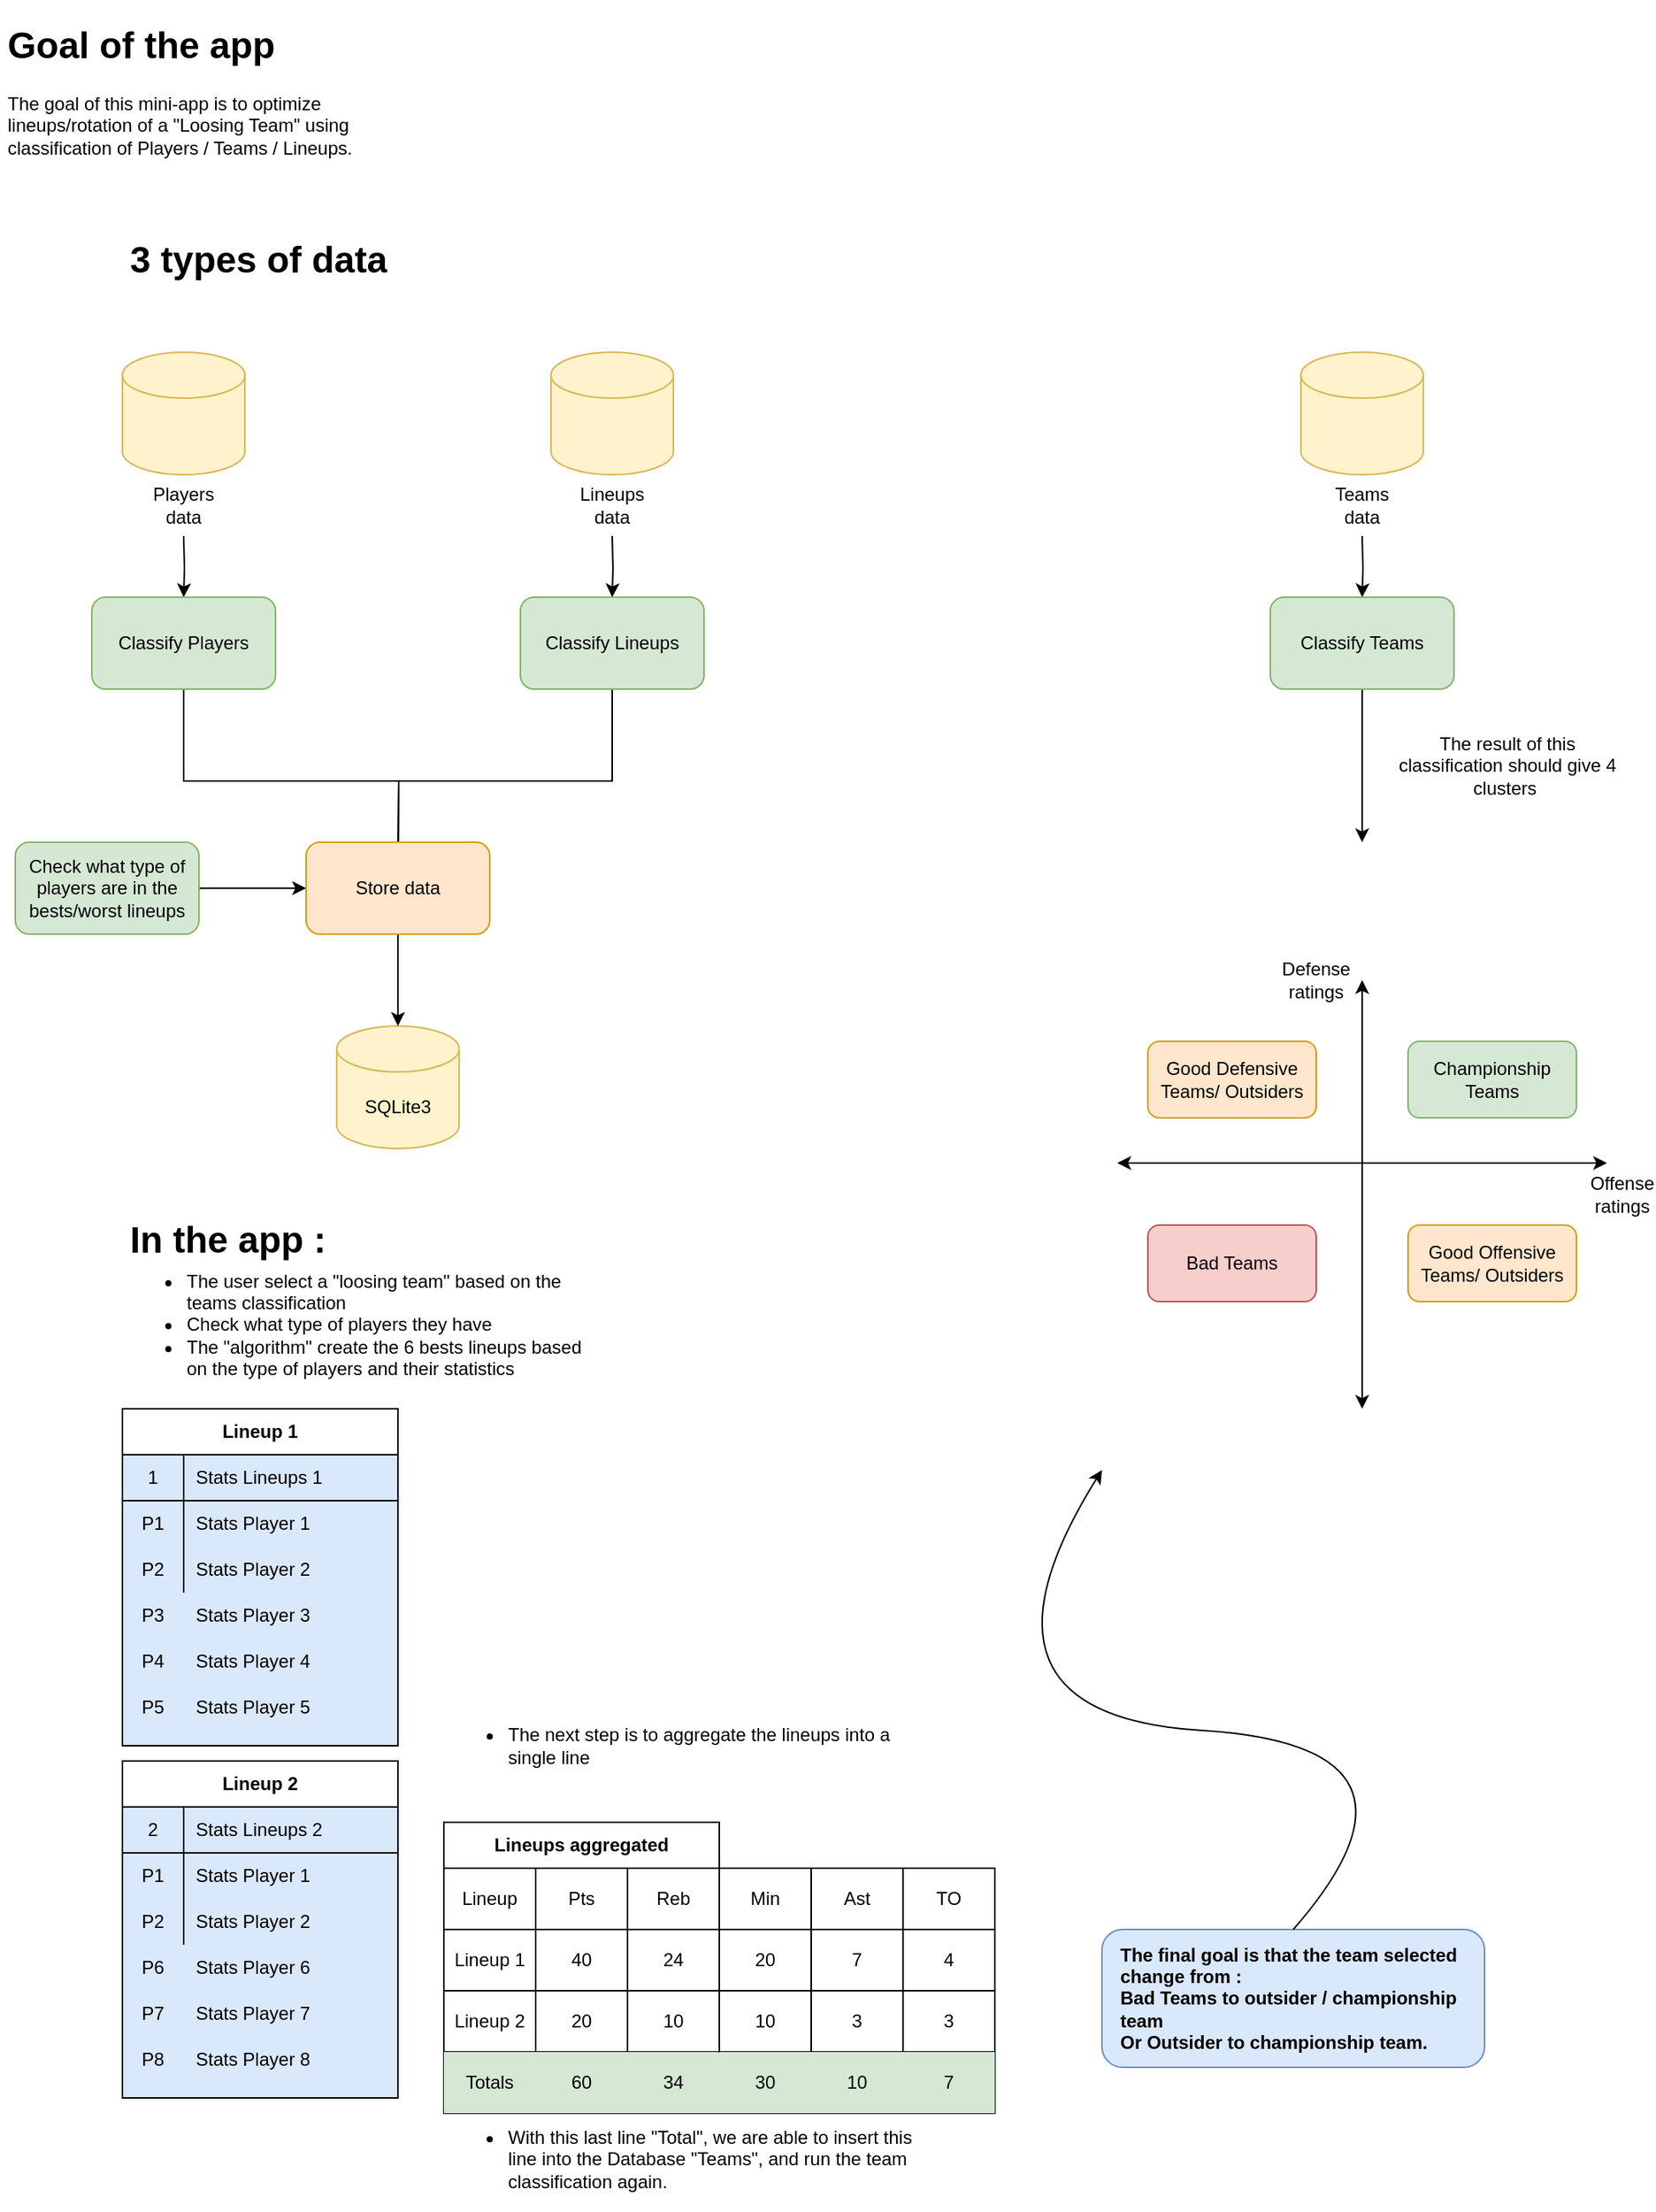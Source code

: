 <mxfile version="14.2.7" type="device"><diagram id="3CG7DdActpIansxREfhg" name="Page-1"><mxGraphModel dx="981" dy="1648" grid="1" gridSize="10" guides="1" tooltips="1" connect="1" arrows="1" fold="1" page="1" pageScale="1" pageWidth="850" pageHeight="1100" math="0" shadow="0"><root><mxCell id="0"/><mxCell id="1" parent="0"/><mxCell id="3zLRNv8hYTH7KQOpzK_3-128" value="" style="rounded=0;whiteSpace=wrap;html=1;" vertex="1" parent="1"><mxGeometry x="290" y="1310" width="360" height="40" as="geometry"/></mxCell><mxCell id="3zLRNv8hYTH7KQOpzK_3-3" value="&lt;h1&gt;Goal of the app&lt;/h1&gt;&lt;p&gt;The goal of this mini-app is to optimize lineups/rotation of a &quot;Loosing Team&quot; using classification of Players / Teams / Lineups.&amp;nbsp;&lt;/p&gt;&lt;span style=&quot;color: rgba(0 , 0 , 0 , 0) ; font-family: monospace ; font-size: 0px&quot;&gt;%3CmxGraphModel%3E%3Croot%3E%3CmxCell%20id%3D%220%22%2F%3E%3CmxCell%20id%3D%221%22%20parent%3D%220%22%2F%3E%3CmxCell%20id%3D%222%22%20value%3D%22%26lt%3Bb%26gt%3B1%26lt%3B%2Fb%26gt%3B%22%20style%3D%22ellipse%3BwhiteSpace%3Dwrap%3Bhtml%3D1%3Baspect%3Dfixed%3B%22%20vertex%3D%221%22%20parent%3D%221%22%3E%3CmxGeometry%20x%3D%22610%22%20y%3D%22670%22%20width%3D%2230%22%20height%3D%2230%22%20as%3D%22geometry%22%2F%3E%3C%2FmxCell%3E%3C%2Froot%3E%3C%2FmxGraphModel%3E&lt;/span&gt;&lt;p&gt;&amp;nbsp;&lt;/p&gt;" style="text;html=1;strokeColor=none;fillColor=none;spacing=5;spacingTop=-20;whiteSpace=wrap;overflow=hidden;rounded=0;" vertex="1" parent="1"><mxGeometry y="-20" width="260" height="130" as="geometry"/></mxCell><mxCell id="3zLRNv8hYTH7KQOpzK_3-4" value="&lt;h1&gt;3 types of data&lt;/h1&gt;&lt;p&gt;&lt;br&gt;&lt;/p&gt;" style="text;html=1;strokeColor=none;fillColor=none;spacing=5;spacingTop=-20;whiteSpace=wrap;overflow=hidden;rounded=0;" vertex="1" parent="1"><mxGeometry x="80" y="120" width="190" height="40" as="geometry"/></mxCell><mxCell id="3zLRNv8hYTH7KQOpzK_3-5" value="" style="shape=cylinder3;whiteSpace=wrap;html=1;boundedLbl=1;backgroundOutline=1;size=15;fillColor=#fff2cc;strokeColor=#d6b656;" vertex="1" parent="1"><mxGeometry x="80" y="200" width="80" height="80" as="geometry"/></mxCell><mxCell id="3zLRNv8hYTH7KQOpzK_3-6" value="" style="shape=cylinder3;whiteSpace=wrap;html=1;boundedLbl=1;backgroundOutline=1;size=15;fillColor=#fff2cc;strokeColor=#d6b656;" vertex="1" parent="1"><mxGeometry x="850" y="200" width="80" height="80" as="geometry"/></mxCell><mxCell id="3zLRNv8hYTH7KQOpzK_3-7" value="" style="shape=cylinder3;whiteSpace=wrap;html=1;boundedLbl=1;backgroundOutline=1;size=15;fillColor=#fff2cc;strokeColor=#d6b656;" vertex="1" parent="1"><mxGeometry x="360" y="200" width="80" height="80" as="geometry"/></mxCell><mxCell id="3zLRNv8hYTH7KQOpzK_3-23" style="edgeStyle=orthogonalEdgeStyle;rounded=0;orthogonalLoop=1;jettySize=auto;html=1;entryX=0.5;entryY=0;entryDx=0;entryDy=0;" edge="1" parent="1" target="3zLRNv8hYTH7KQOpzK_3-17"><mxGeometry relative="1" as="geometry"><mxPoint x="120" y="320" as="sourcePoint"/></mxGeometry></mxCell><mxCell id="3zLRNv8hYTH7KQOpzK_3-9" value="Players data" style="text;html=1;strokeColor=none;fillColor=none;align=center;verticalAlign=middle;whiteSpace=wrap;rounded=0;" vertex="1" parent="1"><mxGeometry x="100" y="290" width="40" height="20" as="geometry"/></mxCell><mxCell id="3zLRNv8hYTH7KQOpzK_3-10" value="Lineups data" style="text;html=1;strokeColor=none;fillColor=none;align=center;verticalAlign=middle;whiteSpace=wrap;rounded=0;" vertex="1" parent="1"><mxGeometry x="380" y="290" width="40" height="20" as="geometry"/></mxCell><mxCell id="3zLRNv8hYTH7KQOpzK_3-24" style="edgeStyle=orthogonalEdgeStyle;rounded=0;orthogonalLoop=1;jettySize=auto;html=1;entryX=0.5;entryY=0;entryDx=0;entryDy=0;" edge="1" parent="1" target="3zLRNv8hYTH7KQOpzK_3-18"><mxGeometry relative="1" as="geometry"><mxPoint x="890" y="320" as="sourcePoint"/></mxGeometry></mxCell><mxCell id="3zLRNv8hYTH7KQOpzK_3-11" value="Teams data" style="text;html=1;strokeColor=none;fillColor=none;align=center;verticalAlign=middle;whiteSpace=wrap;rounded=0;" vertex="1" parent="1"><mxGeometry x="870" y="290" width="40" height="20" as="geometry"/></mxCell><mxCell id="3zLRNv8hYTH7KQOpzK_3-15" style="edgeStyle=orthogonalEdgeStyle;rounded=0;orthogonalLoop=1;jettySize=auto;html=1;entryX=0.5;entryY=0;entryDx=0;entryDy=0;" edge="1" parent="1" target="3zLRNv8hYTH7KQOpzK_3-19"><mxGeometry relative="1" as="geometry"><mxPoint x="399.5" y="480" as="targetPoint"/><mxPoint x="400" y="320" as="sourcePoint"/><Array as="points"/></mxGeometry></mxCell><mxCell id="3zLRNv8hYTH7KQOpzK_3-20" style="edgeStyle=orthogonalEdgeStyle;rounded=0;orthogonalLoop=1;jettySize=auto;html=1;exitX=0.5;exitY=1;exitDx=0;exitDy=0;" edge="1" parent="1" source="3zLRNv8hYTH7KQOpzK_3-17"><mxGeometry relative="1" as="geometry"><mxPoint x="260" y="540" as="targetPoint"/></mxGeometry></mxCell><mxCell id="3zLRNv8hYTH7KQOpzK_3-17" value="Classify Players" style="rounded=1;whiteSpace=wrap;html=1;fillColor=#d5e8d4;strokeColor=#82b366;" vertex="1" parent="1"><mxGeometry x="60" y="360" width="120" height="60" as="geometry"/></mxCell><mxCell id="3zLRNv8hYTH7KQOpzK_3-133" style="edgeStyle=orthogonalEdgeStyle;rounded=0;orthogonalLoop=1;jettySize=auto;html=1;exitX=0.5;exitY=1;exitDx=0;exitDy=0;" edge="1" parent="1" source="3zLRNv8hYTH7KQOpzK_3-18"><mxGeometry relative="1" as="geometry"><mxPoint x="890" y="520" as="targetPoint"/></mxGeometry></mxCell><mxCell id="3zLRNv8hYTH7KQOpzK_3-18" value="Classify Teams" style="rounded=1;whiteSpace=wrap;html=1;fillColor=#d5e8d4;strokeColor=#82b366;" vertex="1" parent="1"><mxGeometry x="830" y="360" width="120" height="60" as="geometry"/></mxCell><mxCell id="3zLRNv8hYTH7KQOpzK_3-21" style="edgeStyle=orthogonalEdgeStyle;rounded=0;orthogonalLoop=1;jettySize=auto;html=1;exitX=0.5;exitY=1;exitDx=0;exitDy=0;" edge="1" parent="1" source="3zLRNv8hYTH7KQOpzK_3-19"><mxGeometry relative="1" as="geometry"><mxPoint x="260" y="540" as="targetPoint"/></mxGeometry></mxCell><mxCell id="3zLRNv8hYTH7KQOpzK_3-19" value="Classify Lineups" style="rounded=1;whiteSpace=wrap;html=1;fillColor=#d5e8d4;strokeColor=#82b366;" vertex="1" parent="1"><mxGeometry x="340" y="360" width="120" height="60" as="geometry"/></mxCell><mxCell id="3zLRNv8hYTH7KQOpzK_3-132" style="edgeStyle=orthogonalEdgeStyle;rounded=0;orthogonalLoop=1;jettySize=auto;html=1;exitX=1;exitY=0.5;exitDx=0;exitDy=0;entryX=0;entryY=0.5;entryDx=0;entryDy=0;" edge="1" parent="1" source="3zLRNv8hYTH7KQOpzK_3-22" target="3zLRNv8hYTH7KQOpzK_3-28"><mxGeometry relative="1" as="geometry"><mxPoint x="190" y="570" as="targetPoint"/></mxGeometry></mxCell><mxCell id="3zLRNv8hYTH7KQOpzK_3-22" value="Check what type of players are in the bests/worst lineups" style="rounded=1;whiteSpace=wrap;html=1;fillColor=#d5e8d4;strokeColor=#82b366;" vertex="1" parent="1"><mxGeometry x="10" y="520" width="120" height="60" as="geometry"/></mxCell><mxCell id="3zLRNv8hYTH7KQOpzK_3-26" value="SQLite3" style="shape=cylinder3;whiteSpace=wrap;html=1;boundedLbl=1;backgroundOutline=1;size=15;fillColor=#fff2cc;strokeColor=#d6b656;" vertex="1" parent="1"><mxGeometry x="220" y="640" width="80" height="80" as="geometry"/></mxCell><mxCell id="3zLRNv8hYTH7KQOpzK_3-29" style="edgeStyle=orthogonalEdgeStyle;rounded=0;orthogonalLoop=1;jettySize=auto;html=1;exitX=0.5;exitY=1;exitDx=0;exitDy=0;entryX=0.5;entryY=0;entryDx=0;entryDy=0;entryPerimeter=0;" edge="1" parent="1" source="3zLRNv8hYTH7KQOpzK_3-28" target="3zLRNv8hYTH7KQOpzK_3-26"><mxGeometry relative="1" as="geometry"/></mxCell><mxCell id="3zLRNv8hYTH7KQOpzK_3-28" value="Store data" style="rounded=1;whiteSpace=wrap;html=1;fillColor=#ffe6cc;strokeColor=#d79b00;" vertex="1" parent="1"><mxGeometry x="200" y="520" width="120" height="60" as="geometry"/></mxCell><mxCell id="3zLRNv8hYTH7KQOpzK_3-30" value="&lt;h1&gt;In the app :&lt;/h1&gt;" style="text;html=1;strokeColor=none;fillColor=none;spacing=5;spacingTop=-20;whiteSpace=wrap;overflow=hidden;rounded=0;" vertex="1" parent="1"><mxGeometry x="80" y="760" width="190" height="40" as="geometry"/></mxCell><mxCell id="3zLRNv8hYTH7KQOpzK_3-31" value="&lt;ul&gt;&lt;li&gt;The user select a &quot;loosing team&quot; based on the teams classification&lt;/li&gt;&lt;li&gt;Check what type of players they have&lt;/li&gt;&lt;li&gt;The &quot;algorithm&quot; create the 6 bests lineups based on the type of players and their statistics&lt;/li&gt;&lt;/ul&gt;" style="text;html=1;strokeColor=none;fillColor=none;align=left;verticalAlign=middle;whiteSpace=wrap;rounded=0;" vertex="1" parent="1"><mxGeometry x="80" y="790" width="310" height="90" as="geometry"/></mxCell><mxCell id="3zLRNv8hYTH7KQOpzK_3-85" value="" style="group;fillColor=#dae8fc;strokeColor=#6c8ebf;" vertex="1" connectable="0" parent="1"><mxGeometry x="80" y="1120" width="180" height="220" as="geometry"/></mxCell><mxCell id="3zLRNv8hYTH7KQOpzK_3-72" value="&lt;span&gt;Lineup 2&lt;/span&gt;" style="shape=table;html=1;whiteSpace=wrap;startSize=30;container=1;collapsible=0;childLayout=tableLayout;fixedRows=1;rowLines=0;fontStyle=1;align=center;" vertex="1" parent="3zLRNv8hYTH7KQOpzK_3-85"><mxGeometry width="180" height="220" as="geometry"/></mxCell><mxCell id="3zLRNv8hYTH7KQOpzK_3-73" value="" style="shape=partialRectangle;html=1;whiteSpace=wrap;collapsible=0;dropTarget=0;pointerEvents=0;fillColor=none;top=0;left=0;bottom=1;right=0;points=[[0,0.5],[1,0.5]];portConstraint=eastwest;" vertex="1" parent="3zLRNv8hYTH7KQOpzK_3-72"><mxGeometry y="30" width="180" height="30" as="geometry"/></mxCell><mxCell id="3zLRNv8hYTH7KQOpzK_3-74" value="2" style="shape=partialRectangle;html=1;whiteSpace=wrap;connectable=0;fillColor=none;top=0;left=0;bottom=0;right=0;overflow=hidden;" vertex="1" parent="3zLRNv8hYTH7KQOpzK_3-73"><mxGeometry width="40" height="30" as="geometry"/></mxCell><mxCell id="3zLRNv8hYTH7KQOpzK_3-75" value="Stats Lineups 2" style="shape=partialRectangle;html=1;whiteSpace=wrap;connectable=0;fillColor=none;top=0;left=0;bottom=0;right=0;align=left;spacingLeft=6;overflow=hidden;" vertex="1" parent="3zLRNv8hYTH7KQOpzK_3-73"><mxGeometry x="40" width="140" height="30" as="geometry"/></mxCell><mxCell id="3zLRNv8hYTH7KQOpzK_3-76" value="" style="shape=partialRectangle;html=1;whiteSpace=wrap;collapsible=0;dropTarget=0;pointerEvents=0;fillColor=none;top=0;left=0;bottom=0;right=0;points=[[0,0.5],[1,0.5]];portConstraint=eastwest;" vertex="1" parent="3zLRNv8hYTH7KQOpzK_3-72"><mxGeometry y="60" width="180" height="30" as="geometry"/></mxCell><mxCell id="3zLRNv8hYTH7KQOpzK_3-77" value="P1" style="shape=partialRectangle;html=1;whiteSpace=wrap;connectable=0;fillColor=none;top=0;left=0;bottom=0;right=0;overflow=hidden;" vertex="1" parent="3zLRNv8hYTH7KQOpzK_3-76"><mxGeometry width="40" height="30" as="geometry"/></mxCell><mxCell id="3zLRNv8hYTH7KQOpzK_3-78" value="Stats Player 1" style="shape=partialRectangle;html=1;whiteSpace=wrap;connectable=0;fillColor=none;top=0;left=0;bottom=0;right=0;align=left;spacingLeft=6;overflow=hidden;" vertex="1" parent="3zLRNv8hYTH7KQOpzK_3-76"><mxGeometry x="40" width="140" height="30" as="geometry"/></mxCell><mxCell id="3zLRNv8hYTH7KQOpzK_3-79" value="" style="shape=partialRectangle;html=1;whiteSpace=wrap;collapsible=0;dropTarget=0;pointerEvents=0;fillColor=none;top=0;left=0;bottom=0;right=0;points=[[0,0.5],[1,0.5]];portConstraint=eastwest;" vertex="1" parent="3zLRNv8hYTH7KQOpzK_3-72"><mxGeometry y="90" width="180" height="30" as="geometry"/></mxCell><mxCell id="3zLRNv8hYTH7KQOpzK_3-80" value="P2" style="shape=partialRectangle;html=1;whiteSpace=wrap;connectable=0;fillColor=none;top=0;left=0;bottom=0;right=0;overflow=hidden;" vertex="1" parent="3zLRNv8hYTH7KQOpzK_3-79"><mxGeometry width="40" height="30" as="geometry"/></mxCell><mxCell id="3zLRNv8hYTH7KQOpzK_3-81" value="Stats Player 2" style="shape=partialRectangle;html=1;whiteSpace=wrap;connectable=0;fillColor=none;top=0;left=0;bottom=0;right=0;align=left;spacingLeft=6;overflow=hidden;" vertex="1" parent="3zLRNv8hYTH7KQOpzK_3-79"><mxGeometry x="40" width="140" height="30" as="geometry"/></mxCell><mxCell id="3zLRNv8hYTH7KQOpzK_3-82" value="P6" style="shape=partialRectangle;html=1;whiteSpace=wrap;connectable=0;fillColor=none;top=0;left=0;bottom=0;right=0;overflow=hidden;" vertex="1" parent="3zLRNv8hYTH7KQOpzK_3-85"><mxGeometry y="120" width="40" height="30" as="geometry"/></mxCell><mxCell id="3zLRNv8hYTH7KQOpzK_3-83" value="P7" style="shape=partialRectangle;html=1;whiteSpace=wrap;connectable=0;fillColor=none;top=0;left=0;bottom=0;right=0;overflow=hidden;" vertex="1" parent="3zLRNv8hYTH7KQOpzK_3-85"><mxGeometry y="150" width="40" height="30" as="geometry"/></mxCell><mxCell id="3zLRNv8hYTH7KQOpzK_3-84" value="P8" style="shape=partialRectangle;html=1;whiteSpace=wrap;connectable=0;fillColor=none;top=0;left=0;bottom=0;right=0;overflow=hidden;" vertex="1" parent="3zLRNv8hYTH7KQOpzK_3-85"><mxGeometry y="180" width="40" height="30" as="geometry"/></mxCell><mxCell id="3zLRNv8hYTH7KQOpzK_3-88" value="Stats Player 8" style="shape=partialRectangle;html=1;whiteSpace=wrap;connectable=0;fillColor=none;top=0;left=0;bottom=0;right=0;align=left;spacingLeft=6;overflow=hidden;" vertex="1" parent="3zLRNv8hYTH7KQOpzK_3-85"><mxGeometry x="40" y="180" width="140" height="30" as="geometry"/></mxCell><mxCell id="3zLRNv8hYTH7KQOpzK_3-87" value="Stats Player 7" style="shape=partialRectangle;html=1;whiteSpace=wrap;connectable=0;fillColor=none;top=0;left=0;bottom=0;right=0;align=left;spacingLeft=6;overflow=hidden;" vertex="1" parent="3zLRNv8hYTH7KQOpzK_3-85"><mxGeometry x="40" y="150" width="140" height="30" as="geometry"/></mxCell><mxCell id="3zLRNv8hYTH7KQOpzK_3-86" value="Stats Player 6" style="shape=partialRectangle;html=1;whiteSpace=wrap;connectable=0;fillColor=none;top=0;left=0;bottom=0;right=0;align=left;spacingLeft=6;overflow=hidden;" vertex="1" parent="3zLRNv8hYTH7KQOpzK_3-85"><mxGeometry x="40" y="120" width="140" height="30" as="geometry"/></mxCell><mxCell id="3zLRNv8hYTH7KQOpzK_3-89" value="" style="group;fillColor=#dae8fc;strokeColor=#6c8ebf;" vertex="1" connectable="0" parent="1"><mxGeometry x="80" y="890" width="180" height="220" as="geometry"/></mxCell><mxCell id="3zLRNv8hYTH7KQOpzK_3-32" value="Lineup 1" style="shape=table;html=1;whiteSpace=wrap;startSize=30;container=1;collapsible=0;childLayout=tableLayout;fixedRows=1;rowLines=0;fontStyle=1;align=center;" vertex="1" parent="3zLRNv8hYTH7KQOpzK_3-89"><mxGeometry width="180" height="220" as="geometry"/></mxCell><mxCell id="3zLRNv8hYTH7KQOpzK_3-33" value="" style="shape=partialRectangle;html=1;whiteSpace=wrap;collapsible=0;dropTarget=0;pointerEvents=0;fillColor=none;top=0;left=0;bottom=1;right=0;points=[[0,0.5],[1,0.5]];portConstraint=eastwest;" vertex="1" parent="3zLRNv8hYTH7KQOpzK_3-32"><mxGeometry y="30" width="180" height="30" as="geometry"/></mxCell><mxCell id="3zLRNv8hYTH7KQOpzK_3-34" value="1" style="shape=partialRectangle;html=1;whiteSpace=wrap;connectable=0;fillColor=none;top=0;left=0;bottom=0;right=0;overflow=hidden;" vertex="1" parent="3zLRNv8hYTH7KQOpzK_3-33"><mxGeometry width="40" height="30" as="geometry"/></mxCell><mxCell id="3zLRNv8hYTH7KQOpzK_3-35" value="Stats Lineups 1" style="shape=partialRectangle;html=1;whiteSpace=wrap;connectable=0;fillColor=none;top=0;left=0;bottom=0;right=0;align=left;spacingLeft=6;overflow=hidden;" vertex="1" parent="3zLRNv8hYTH7KQOpzK_3-33"><mxGeometry x="40" width="140" height="30" as="geometry"/></mxCell><mxCell id="3zLRNv8hYTH7KQOpzK_3-36" value="" style="shape=partialRectangle;html=1;whiteSpace=wrap;collapsible=0;dropTarget=0;pointerEvents=0;fillColor=none;top=0;left=0;bottom=0;right=0;points=[[0,0.5],[1,0.5]];portConstraint=eastwest;" vertex="1" parent="3zLRNv8hYTH7KQOpzK_3-32"><mxGeometry y="60" width="180" height="30" as="geometry"/></mxCell><mxCell id="3zLRNv8hYTH7KQOpzK_3-37" value="P1" style="shape=partialRectangle;html=1;whiteSpace=wrap;connectable=0;fillColor=none;top=0;left=0;bottom=0;right=0;overflow=hidden;" vertex="1" parent="3zLRNv8hYTH7KQOpzK_3-36"><mxGeometry width="40" height="30" as="geometry"/></mxCell><mxCell id="3zLRNv8hYTH7KQOpzK_3-38" value="Stats Player 1" style="shape=partialRectangle;html=1;whiteSpace=wrap;connectable=0;fillColor=none;top=0;left=0;bottom=0;right=0;align=left;spacingLeft=6;overflow=hidden;" vertex="1" parent="3zLRNv8hYTH7KQOpzK_3-36"><mxGeometry x="40" width="140" height="30" as="geometry"/></mxCell><mxCell id="3zLRNv8hYTH7KQOpzK_3-39" value="" style="shape=partialRectangle;html=1;whiteSpace=wrap;collapsible=0;dropTarget=0;pointerEvents=0;fillColor=none;top=0;left=0;bottom=0;right=0;points=[[0,0.5],[1,0.5]];portConstraint=eastwest;" vertex="1" parent="3zLRNv8hYTH7KQOpzK_3-32"><mxGeometry y="90" width="180" height="30" as="geometry"/></mxCell><mxCell id="3zLRNv8hYTH7KQOpzK_3-40" value="P2" style="shape=partialRectangle;html=1;whiteSpace=wrap;connectable=0;fillColor=none;top=0;left=0;bottom=0;right=0;overflow=hidden;" vertex="1" parent="3zLRNv8hYTH7KQOpzK_3-39"><mxGeometry width="40" height="30" as="geometry"/></mxCell><mxCell id="3zLRNv8hYTH7KQOpzK_3-41" value="Stats Player 2" style="shape=partialRectangle;html=1;whiteSpace=wrap;connectable=0;fillColor=none;top=0;left=0;bottom=0;right=0;align=left;spacingLeft=6;overflow=hidden;" vertex="1" parent="3zLRNv8hYTH7KQOpzK_3-39"><mxGeometry x="40" width="140" height="30" as="geometry"/></mxCell><mxCell id="3zLRNv8hYTH7KQOpzK_3-45" value="" style="shape=partialRectangle;html=1;whiteSpace=wrap;collapsible=0;dropTarget=0;pointerEvents=0;fillColor=none;top=0;left=0;bottom=0;right=0;points=[[0,0.5],[1,0.5]];portConstraint=eastwest;" vertex="1" parent="3zLRNv8hYTH7KQOpzK_3-89"><mxGeometry y="120" width="180" height="30" as="geometry"/></mxCell><mxCell id="3zLRNv8hYTH7KQOpzK_3-46" value="P3" style="shape=partialRectangle;html=1;whiteSpace=wrap;connectable=0;fillColor=none;top=0;left=0;bottom=0;right=0;overflow=hidden;" vertex="1" parent="3zLRNv8hYTH7KQOpzK_3-45"><mxGeometry width="40" height="30" as="geometry"/></mxCell><mxCell id="3zLRNv8hYTH7KQOpzK_3-47" value="Stats Player 3" style="shape=partialRectangle;html=1;whiteSpace=wrap;connectable=0;fillColor=none;top=0;left=0;bottom=0;right=0;align=left;spacingLeft=6;overflow=hidden;" vertex="1" parent="3zLRNv8hYTH7KQOpzK_3-45"><mxGeometry x="40" width="140" height="30" as="geometry"/></mxCell><mxCell id="3zLRNv8hYTH7KQOpzK_3-48" value="" style="shape=partialRectangle;html=1;whiteSpace=wrap;collapsible=0;dropTarget=0;pointerEvents=0;fillColor=none;top=0;left=0;bottom=0;right=0;points=[[0,0.5],[1,0.5]];portConstraint=eastwest;" vertex="1" parent="3zLRNv8hYTH7KQOpzK_3-89"><mxGeometry y="150" width="180" height="30" as="geometry"/></mxCell><mxCell id="3zLRNv8hYTH7KQOpzK_3-49" value="P4" style="shape=partialRectangle;html=1;whiteSpace=wrap;connectable=0;fillColor=none;top=0;left=0;bottom=0;right=0;overflow=hidden;" vertex="1" parent="3zLRNv8hYTH7KQOpzK_3-48"><mxGeometry width="40" height="30" as="geometry"/></mxCell><mxCell id="3zLRNv8hYTH7KQOpzK_3-50" value="Stats Player 4" style="shape=partialRectangle;html=1;whiteSpace=wrap;connectable=0;fillColor=none;top=0;left=0;bottom=0;right=0;align=left;spacingLeft=6;overflow=hidden;" vertex="1" parent="3zLRNv8hYTH7KQOpzK_3-48"><mxGeometry x="40" width="140" height="30" as="geometry"/></mxCell><mxCell id="3zLRNv8hYTH7KQOpzK_3-51" value="" style="shape=partialRectangle;html=1;whiteSpace=wrap;collapsible=0;dropTarget=0;pointerEvents=0;fillColor=none;top=0;left=0;bottom=0;right=0;points=[[0,0.5],[1,0.5]];portConstraint=eastwest;" vertex="1" parent="3zLRNv8hYTH7KQOpzK_3-89"><mxGeometry y="180" width="180" height="30" as="geometry"/></mxCell><mxCell id="3zLRNv8hYTH7KQOpzK_3-52" value="P5" style="shape=partialRectangle;html=1;whiteSpace=wrap;connectable=0;fillColor=none;top=0;left=0;bottom=0;right=0;overflow=hidden;" vertex="1" parent="3zLRNv8hYTH7KQOpzK_3-51"><mxGeometry width="40" height="30" as="geometry"/></mxCell><mxCell id="3zLRNv8hYTH7KQOpzK_3-53" value="Stats Player 5" style="shape=partialRectangle;html=1;whiteSpace=wrap;connectable=0;fillColor=none;top=0;left=0;bottom=0;right=0;align=left;spacingLeft=6;overflow=hidden;" vertex="1" parent="3zLRNv8hYTH7KQOpzK_3-51"><mxGeometry x="40" width="140" height="30" as="geometry"/></mxCell><mxCell id="3zLRNv8hYTH7KQOpzK_3-90" value="Lineups aggregated" style="shape=table;html=1;whiteSpace=wrap;startSize=30;container=1;collapsible=0;childLayout=tableLayout;fontStyle=1;align=center;" vertex="1" parent="1"><mxGeometry x="290" y="1160" width="180" height="150" as="geometry"/></mxCell><mxCell id="3zLRNv8hYTH7KQOpzK_3-91" value="" style="shape=partialRectangle;html=1;whiteSpace=wrap;collapsible=0;dropTarget=0;pointerEvents=0;fillColor=none;top=0;left=0;bottom=0;right=0;points=[[0,0.5],[1,0.5]];portConstraint=eastwest;" vertex="1" parent="3zLRNv8hYTH7KQOpzK_3-90"><mxGeometry y="30" width="180" height="40" as="geometry"/></mxCell><mxCell id="3zLRNv8hYTH7KQOpzK_3-92" value="Lineup" style="shape=partialRectangle;html=1;whiteSpace=wrap;connectable=0;fillColor=none;top=0;left=0;bottom=0;right=0;overflow=hidden;" vertex="1" parent="3zLRNv8hYTH7KQOpzK_3-91"><mxGeometry width="60" height="40" as="geometry"/></mxCell><mxCell id="3zLRNv8hYTH7KQOpzK_3-93" value="Pts" style="shape=partialRectangle;html=1;whiteSpace=wrap;connectable=0;fillColor=none;top=0;left=0;bottom=0;right=0;overflow=hidden;" vertex="1" parent="3zLRNv8hYTH7KQOpzK_3-91"><mxGeometry x="60" width="60" height="40" as="geometry"/></mxCell><mxCell id="3zLRNv8hYTH7KQOpzK_3-94" value="Reb" style="shape=partialRectangle;html=1;whiteSpace=wrap;connectable=0;fillColor=none;top=0;left=0;bottom=0;right=0;overflow=hidden;" vertex="1" parent="3zLRNv8hYTH7KQOpzK_3-91"><mxGeometry x="120" width="60" height="40" as="geometry"/></mxCell><mxCell id="3zLRNv8hYTH7KQOpzK_3-95" value="" style="shape=partialRectangle;html=1;whiteSpace=wrap;collapsible=0;dropTarget=0;pointerEvents=0;fillColor=none;top=0;left=0;bottom=0;right=0;points=[[0,0.5],[1,0.5]];portConstraint=eastwest;" vertex="1" parent="3zLRNv8hYTH7KQOpzK_3-90"><mxGeometry y="70" width="180" height="40" as="geometry"/></mxCell><mxCell id="3zLRNv8hYTH7KQOpzK_3-96" value="Lineup 1" style="shape=partialRectangle;html=1;whiteSpace=wrap;connectable=0;fillColor=none;top=0;left=0;bottom=0;right=0;overflow=hidden;" vertex="1" parent="3zLRNv8hYTH7KQOpzK_3-95"><mxGeometry width="60" height="40" as="geometry"/></mxCell><mxCell id="3zLRNv8hYTH7KQOpzK_3-97" value="40" style="shape=partialRectangle;html=1;whiteSpace=wrap;connectable=0;fillColor=none;top=0;left=0;bottom=0;right=0;overflow=hidden;" vertex="1" parent="3zLRNv8hYTH7KQOpzK_3-95"><mxGeometry x="60" width="60" height="40" as="geometry"/></mxCell><mxCell id="3zLRNv8hYTH7KQOpzK_3-98" value="24" style="shape=partialRectangle;html=1;whiteSpace=wrap;connectable=0;fillColor=none;top=0;left=0;bottom=0;right=0;overflow=hidden;" vertex="1" parent="3zLRNv8hYTH7KQOpzK_3-95"><mxGeometry x="120" width="60" height="40" as="geometry"/></mxCell><mxCell id="3zLRNv8hYTH7KQOpzK_3-99" value="" style="shape=partialRectangle;html=1;whiteSpace=wrap;collapsible=0;dropTarget=0;pointerEvents=0;fillColor=none;top=0;left=0;bottom=0;right=0;points=[[0,0.5],[1,0.5]];portConstraint=eastwest;" vertex="1" parent="3zLRNv8hYTH7KQOpzK_3-90"><mxGeometry y="110" width="180" height="40" as="geometry"/></mxCell><mxCell id="3zLRNv8hYTH7KQOpzK_3-100" value="Lineup 2" style="shape=partialRectangle;html=1;whiteSpace=wrap;connectable=0;fillColor=none;top=0;left=0;bottom=0;right=0;overflow=hidden;" vertex="1" parent="3zLRNv8hYTH7KQOpzK_3-99"><mxGeometry width="60" height="40" as="geometry"/></mxCell><mxCell id="3zLRNv8hYTH7KQOpzK_3-101" value="20" style="shape=partialRectangle;html=1;whiteSpace=wrap;connectable=0;fillColor=none;top=0;left=0;bottom=0;right=0;overflow=hidden;" vertex="1" parent="3zLRNv8hYTH7KQOpzK_3-99"><mxGeometry x="60" width="60" height="40" as="geometry"/></mxCell><mxCell id="3zLRNv8hYTH7KQOpzK_3-102" value="10" style="shape=partialRectangle;html=1;whiteSpace=wrap;connectable=0;fillColor=none;top=0;left=0;bottom=0;right=0;overflow=hidden;" vertex="1" parent="3zLRNv8hYTH7KQOpzK_3-99"><mxGeometry x="120" width="60" height="40" as="geometry"/></mxCell><mxCell id="3zLRNv8hYTH7KQOpzK_3-103" value="&lt;ul&gt;&lt;li&gt;The next step is to aggregate the lineups into a single line&lt;/li&gt;&lt;/ul&gt;" style="text;html=1;strokeColor=none;fillColor=none;align=left;verticalAlign=middle;whiteSpace=wrap;rounded=0;" vertex="1" parent="1"><mxGeometry x="290" y="1080" width="310" height="60" as="geometry"/></mxCell><mxCell id="3zLRNv8hYTH7KQOpzK_3-107" value="" style="shape=partialRectangle;html=1;whiteSpace=wrap;collapsible=0;dropTarget=0;pointerEvents=0;fillColor=#d5e8d4;top=0;left=0;bottom=0;right=0;points=[[0,0.5],[1,0.5]];portConstraint=eastwest;strokeColor=#82b366;" vertex="1" parent="1"><mxGeometry x="290" y="1310" width="180" height="40" as="geometry"/></mxCell><mxCell id="3zLRNv8hYTH7KQOpzK_3-108" value="Totals" style="shape=partialRectangle;html=1;whiteSpace=wrap;connectable=0;fillColor=none;top=0;left=0;bottom=0;right=0;overflow=hidden;" vertex="1" parent="3zLRNv8hYTH7KQOpzK_3-107"><mxGeometry width="60" height="40" as="geometry"/></mxCell><mxCell id="3zLRNv8hYTH7KQOpzK_3-109" value="60" style="shape=partialRectangle;html=1;whiteSpace=wrap;connectable=0;fillColor=none;top=0;left=0;bottom=0;right=0;overflow=hidden;" vertex="1" parent="3zLRNv8hYTH7KQOpzK_3-107"><mxGeometry x="60" width="60" height="40" as="geometry"/></mxCell><mxCell id="3zLRNv8hYTH7KQOpzK_3-110" value="34" style="shape=partialRectangle;html=1;whiteSpace=wrap;connectable=0;fillColor=none;top=0;left=0;bottom=0;right=0;overflow=hidden;" vertex="1" parent="3zLRNv8hYTH7KQOpzK_3-107"><mxGeometry x="120" width="60" height="40" as="geometry"/></mxCell><mxCell id="3zLRNv8hYTH7KQOpzK_3-111" value="" style="shape=table;html=1;whiteSpace=wrap;startSize=0;container=1;collapsible=0;childLayout=tableLayout;" vertex="1" parent="1"><mxGeometry x="470" y="1190" width="180" height="120" as="geometry"/></mxCell><mxCell id="3zLRNv8hYTH7KQOpzK_3-112" value="" style="shape=partialRectangle;html=1;whiteSpace=wrap;collapsible=0;dropTarget=0;pointerEvents=0;fillColor=none;top=0;left=0;bottom=0;right=0;points=[[0,0.5],[1,0.5]];portConstraint=eastwest;" vertex="1" parent="3zLRNv8hYTH7KQOpzK_3-111"><mxGeometry width="180" height="40" as="geometry"/></mxCell><mxCell id="3zLRNv8hYTH7KQOpzK_3-113" value="Min" style="shape=partialRectangle;html=1;whiteSpace=wrap;connectable=0;fillColor=none;top=0;left=0;bottom=0;right=0;overflow=hidden;" vertex="1" parent="3zLRNv8hYTH7KQOpzK_3-112"><mxGeometry width="60" height="40" as="geometry"/></mxCell><mxCell id="3zLRNv8hYTH7KQOpzK_3-114" value="Ast" style="shape=partialRectangle;html=1;whiteSpace=wrap;connectable=0;fillColor=none;top=0;left=0;bottom=0;right=0;overflow=hidden;" vertex="1" parent="3zLRNv8hYTH7KQOpzK_3-112"><mxGeometry x="60" width="60" height="40" as="geometry"/></mxCell><mxCell id="3zLRNv8hYTH7KQOpzK_3-115" value="TO" style="shape=partialRectangle;html=1;whiteSpace=wrap;connectable=0;fillColor=none;top=0;left=0;bottom=0;right=0;overflow=hidden;" vertex="1" parent="3zLRNv8hYTH7KQOpzK_3-112"><mxGeometry x="120" width="60" height="40" as="geometry"/></mxCell><mxCell id="3zLRNv8hYTH7KQOpzK_3-116" value="" style="shape=partialRectangle;html=1;whiteSpace=wrap;collapsible=0;dropTarget=0;pointerEvents=0;fillColor=none;top=0;left=0;bottom=0;right=0;points=[[0,0.5],[1,0.5]];portConstraint=eastwest;" vertex="1" parent="3zLRNv8hYTH7KQOpzK_3-111"><mxGeometry y="40" width="180" height="40" as="geometry"/></mxCell><mxCell id="3zLRNv8hYTH7KQOpzK_3-117" value="20" style="shape=partialRectangle;html=1;whiteSpace=wrap;connectable=0;fillColor=none;top=0;left=0;bottom=0;right=0;overflow=hidden;" vertex="1" parent="3zLRNv8hYTH7KQOpzK_3-116"><mxGeometry width="60" height="40" as="geometry"/></mxCell><mxCell id="3zLRNv8hYTH7KQOpzK_3-118" value="7" style="shape=partialRectangle;html=1;whiteSpace=wrap;connectable=0;fillColor=none;top=0;left=0;bottom=0;right=0;overflow=hidden;" vertex="1" parent="3zLRNv8hYTH7KQOpzK_3-116"><mxGeometry x="60" width="60" height="40" as="geometry"/></mxCell><mxCell id="3zLRNv8hYTH7KQOpzK_3-119" value="4" style="shape=partialRectangle;html=1;whiteSpace=wrap;connectable=0;fillColor=none;top=0;left=0;bottom=0;right=0;overflow=hidden;" vertex="1" parent="3zLRNv8hYTH7KQOpzK_3-116"><mxGeometry x="120" width="60" height="40" as="geometry"/></mxCell><mxCell id="3zLRNv8hYTH7KQOpzK_3-120" value="" style="shape=partialRectangle;html=1;whiteSpace=wrap;collapsible=0;dropTarget=0;pointerEvents=0;fillColor=none;top=0;left=0;bottom=0;right=0;points=[[0,0.5],[1,0.5]];portConstraint=eastwest;" vertex="1" parent="3zLRNv8hYTH7KQOpzK_3-111"><mxGeometry y="80" width="180" height="40" as="geometry"/></mxCell><mxCell id="3zLRNv8hYTH7KQOpzK_3-121" value="10" style="shape=partialRectangle;html=1;whiteSpace=wrap;connectable=0;fillColor=none;top=0;left=0;bottom=0;right=0;overflow=hidden;" vertex="1" parent="3zLRNv8hYTH7KQOpzK_3-120"><mxGeometry width="60" height="40" as="geometry"/></mxCell><mxCell id="3zLRNv8hYTH7KQOpzK_3-122" value="3" style="shape=partialRectangle;html=1;whiteSpace=wrap;connectable=0;fillColor=none;top=0;left=0;bottom=0;right=0;overflow=hidden;" vertex="1" parent="3zLRNv8hYTH7KQOpzK_3-120"><mxGeometry x="60" width="60" height="40" as="geometry"/></mxCell><mxCell id="3zLRNv8hYTH7KQOpzK_3-123" value="3" style="shape=partialRectangle;html=1;whiteSpace=wrap;connectable=0;fillColor=none;top=0;left=0;bottom=0;right=0;overflow=hidden;" vertex="1" parent="3zLRNv8hYTH7KQOpzK_3-120"><mxGeometry x="120" width="60" height="40" as="geometry"/></mxCell><mxCell id="3zLRNv8hYTH7KQOpzK_3-124" value="" style="shape=partialRectangle;html=1;whiteSpace=wrap;collapsible=0;dropTarget=0;pointerEvents=0;fillColor=#d5e8d4;top=0;left=0;bottom=0;right=0;points=[[0,0.5],[1,0.5]];portConstraint=eastwest;strokeColor=#82b366;" vertex="1" parent="1"><mxGeometry x="470" y="1310" width="180" height="40" as="geometry"/></mxCell><mxCell id="3zLRNv8hYTH7KQOpzK_3-125" value="30" style="shape=partialRectangle;html=1;whiteSpace=wrap;connectable=0;fillColor=none;top=0;left=0;bottom=0;right=0;overflow=hidden;" vertex="1" parent="3zLRNv8hYTH7KQOpzK_3-124"><mxGeometry width="60" height="40" as="geometry"/></mxCell><mxCell id="3zLRNv8hYTH7KQOpzK_3-126" value="10" style="shape=partialRectangle;html=1;whiteSpace=wrap;connectable=0;fillColor=none;top=0;left=0;bottom=0;right=0;overflow=hidden;" vertex="1" parent="3zLRNv8hYTH7KQOpzK_3-124"><mxGeometry x="60" width="60" height="40" as="geometry"/></mxCell><mxCell id="3zLRNv8hYTH7KQOpzK_3-127" value="7" style="shape=partialRectangle;html=1;whiteSpace=wrap;connectable=0;fillColor=none;top=0;left=0;bottom=0;right=0;overflow=hidden;" vertex="1" parent="3zLRNv8hYTH7KQOpzK_3-124"><mxGeometry x="120" width="60" height="40" as="geometry"/></mxCell><mxCell id="3zLRNv8hYTH7KQOpzK_3-131" value="&lt;ul&gt;&lt;li&gt;With this last line &quot;Total&quot;, we are able to insert this line into the Database &quot;Teams&quot;, and run the team classification again.&lt;/li&gt;&lt;/ul&gt;" style="text;html=1;strokeColor=none;fillColor=none;align=left;verticalAlign=middle;whiteSpace=wrap;rounded=0;" vertex="1" parent="1"><mxGeometry x="290" y="1350" width="310" height="60" as="geometry"/></mxCell><mxCell id="3zLRNv8hYTH7KQOpzK_3-134" value="The result of this classification should give 4 clusters&amp;nbsp;" style="text;html=1;strokeColor=none;fillColor=none;align=center;verticalAlign=middle;whiteSpace=wrap;rounded=0;" vertex="1" parent="1"><mxGeometry x="910" y="450" width="150" height="40" as="geometry"/></mxCell><mxCell id="3zLRNv8hYTH7KQOpzK_3-158" value="" style="group;" vertex="1" connectable="0" parent="1"><mxGeometry x="720" y="1230" width="250" height="90" as="geometry"/></mxCell><mxCell id="3zLRNv8hYTH7KQOpzK_3-157" value="" style="rounded=1;whiteSpace=wrap;html=1;fillColor=#dae8fc;strokeColor=#6c8ebf;" vertex="1" parent="3zLRNv8hYTH7KQOpzK_3-158"><mxGeometry width="250" height="90" as="geometry"/></mxCell><mxCell id="3zLRNv8hYTH7KQOpzK_3-156" value="&lt;b&gt;The final goal is that the team selected change from :&lt;br&gt;Bad Teams to outsider / championship team&lt;br&gt;Or Outsider to championship team.&lt;/b&gt;" style="text;html=1;strokeColor=none;fillColor=none;align=left;verticalAlign=middle;whiteSpace=wrap;rounded=0;" vertex="1" parent="3zLRNv8hYTH7KQOpzK_3-158"><mxGeometry x="10" y="10" width="240" height="70" as="geometry"/></mxCell><mxCell id="3zLRNv8hYTH7KQOpzK_3-159" value="" style="curved=1;endArrow=classic;html=1;exitX=0.5;exitY=0;exitDx=0;exitDy=0;" edge="1" parent="1" source="3zLRNv8hYTH7KQOpzK_3-157"><mxGeometry width="50" height="50" relative="1" as="geometry"><mxPoint x="420" y="1210" as="sourcePoint"/><mxPoint x="720" y="930" as="targetPoint"/><Array as="points"><mxPoint x="950" y="1110"/><mxPoint x="620" y="1090"/></Array></mxGeometry></mxCell><mxCell id="3zLRNv8hYTH7KQOpzK_3-160" value="" style="group" vertex="1" connectable="0" parent="1"><mxGeometry x="730" y="600" width="350" height="290" as="geometry"/></mxCell><mxCell id="3zLRNv8hYTH7KQOpzK_3-138" value="" style="endArrow=classic;startArrow=classic;html=1;" edge="1" parent="3zLRNv8hYTH7KQOpzK_3-160"><mxGeometry width="50" height="50" relative="1" as="geometry"><mxPoint y="129.5" as="sourcePoint"/><mxPoint x="320" y="129.5" as="targetPoint"/><Array as="points"/></mxGeometry></mxCell><mxCell id="3zLRNv8hYTH7KQOpzK_3-139" value="" style="endArrow=classic;startArrow=classic;html=1;" edge="1" parent="3zLRNv8hYTH7KQOpzK_3-160"><mxGeometry width="50" height="50" relative="1" as="geometry"><mxPoint x="160" y="290" as="sourcePoint"/><mxPoint x="160" y="10" as="targetPoint"/><Array as="points"/></mxGeometry></mxCell><mxCell id="3zLRNv8hYTH7KQOpzK_3-140" value="Defense ratings" style="text;html=1;strokeColor=none;fillColor=none;align=center;verticalAlign=middle;whiteSpace=wrap;rounded=0;" vertex="1" parent="3zLRNv8hYTH7KQOpzK_3-160"><mxGeometry x="110" width="40" height="20" as="geometry"/></mxCell><mxCell id="3zLRNv8hYTH7KQOpzK_3-141" value="Offense ratings" style="text;html=1;strokeColor=none;fillColor=none;align=center;verticalAlign=middle;whiteSpace=wrap;rounded=0;" vertex="1" parent="3zLRNv8hYTH7KQOpzK_3-160"><mxGeometry x="310" y="140" width="40" height="20" as="geometry"/></mxCell><mxCell id="3zLRNv8hYTH7KQOpzK_3-145" value="Good Offensive Teams/ Outsiders" style="rounded=1;whiteSpace=wrap;html=1;fillColor=#ffe6cc;strokeColor=#d79b00;" vertex="1" parent="3zLRNv8hYTH7KQOpzK_3-160"><mxGeometry x="190" y="170" width="110" height="50" as="geometry"/></mxCell><mxCell id="3zLRNv8hYTH7KQOpzK_3-146" value="Good Defensive Teams/ Outsiders" style="rounded=1;whiteSpace=wrap;html=1;fillColor=#ffe6cc;strokeColor=#d79b00;" vertex="1" parent="3zLRNv8hYTH7KQOpzK_3-160"><mxGeometry x="20" y="50" width="110" height="50" as="geometry"/></mxCell><mxCell id="3zLRNv8hYTH7KQOpzK_3-147" value="Bad Teams" style="rounded=1;whiteSpace=wrap;html=1;fillColor=#f8cecc;strokeColor=#b85450;" vertex="1" parent="3zLRNv8hYTH7KQOpzK_3-160"><mxGeometry x="20" y="170" width="110" height="50" as="geometry"/></mxCell><mxCell id="3zLRNv8hYTH7KQOpzK_3-148" value="Championship Teams" style="rounded=1;whiteSpace=wrap;html=1;fillColor=#d5e8d4;strokeColor=#82b366;" vertex="1" parent="3zLRNv8hYTH7KQOpzK_3-160"><mxGeometry x="190" y="50" width="110" height="50" as="geometry"/></mxCell></root></mxGraphModel></diagram></mxfile>